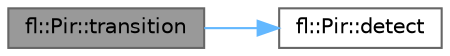 digraph "fl::Pir::transition"
{
 // INTERACTIVE_SVG=YES
 // LATEX_PDF_SIZE
  bgcolor="transparent";
  edge [fontname=Helvetica,fontsize=10,labelfontname=Helvetica,labelfontsize=10];
  node [fontname=Helvetica,fontsize=10,shape=box,height=0.2,width=0.4];
  rankdir="LR";
  Node1 [id="Node000001",label="fl::Pir::transition",height=0.2,width=0.4,color="gray40", fillcolor="grey60", style="filled", fontcolor="black",tooltip="Returns a 0–255 ramp value: • ramps 0→255 over risingTime • holds 255 until latchMs–fallingTime • ram..."];
  Node1 -> Node2 [id="edge1_Node000001_Node000002",color="steelblue1",style="solid",tooltip=" "];
  Node2 [id="Node000002",label="fl::Pir::detect",height=0.2,width=0.4,color="grey40", fillcolor="white", style="filled",URL="$db/db1/classfl_1_1_pir_ab0fbb6125acd5a8844be0646b219c7c5.html#ab0fbb6125acd5a8844be0646b219c7c5",tooltip="Returns true if the PIR is “latched on” (within latchMs of last trigger)."];
}
